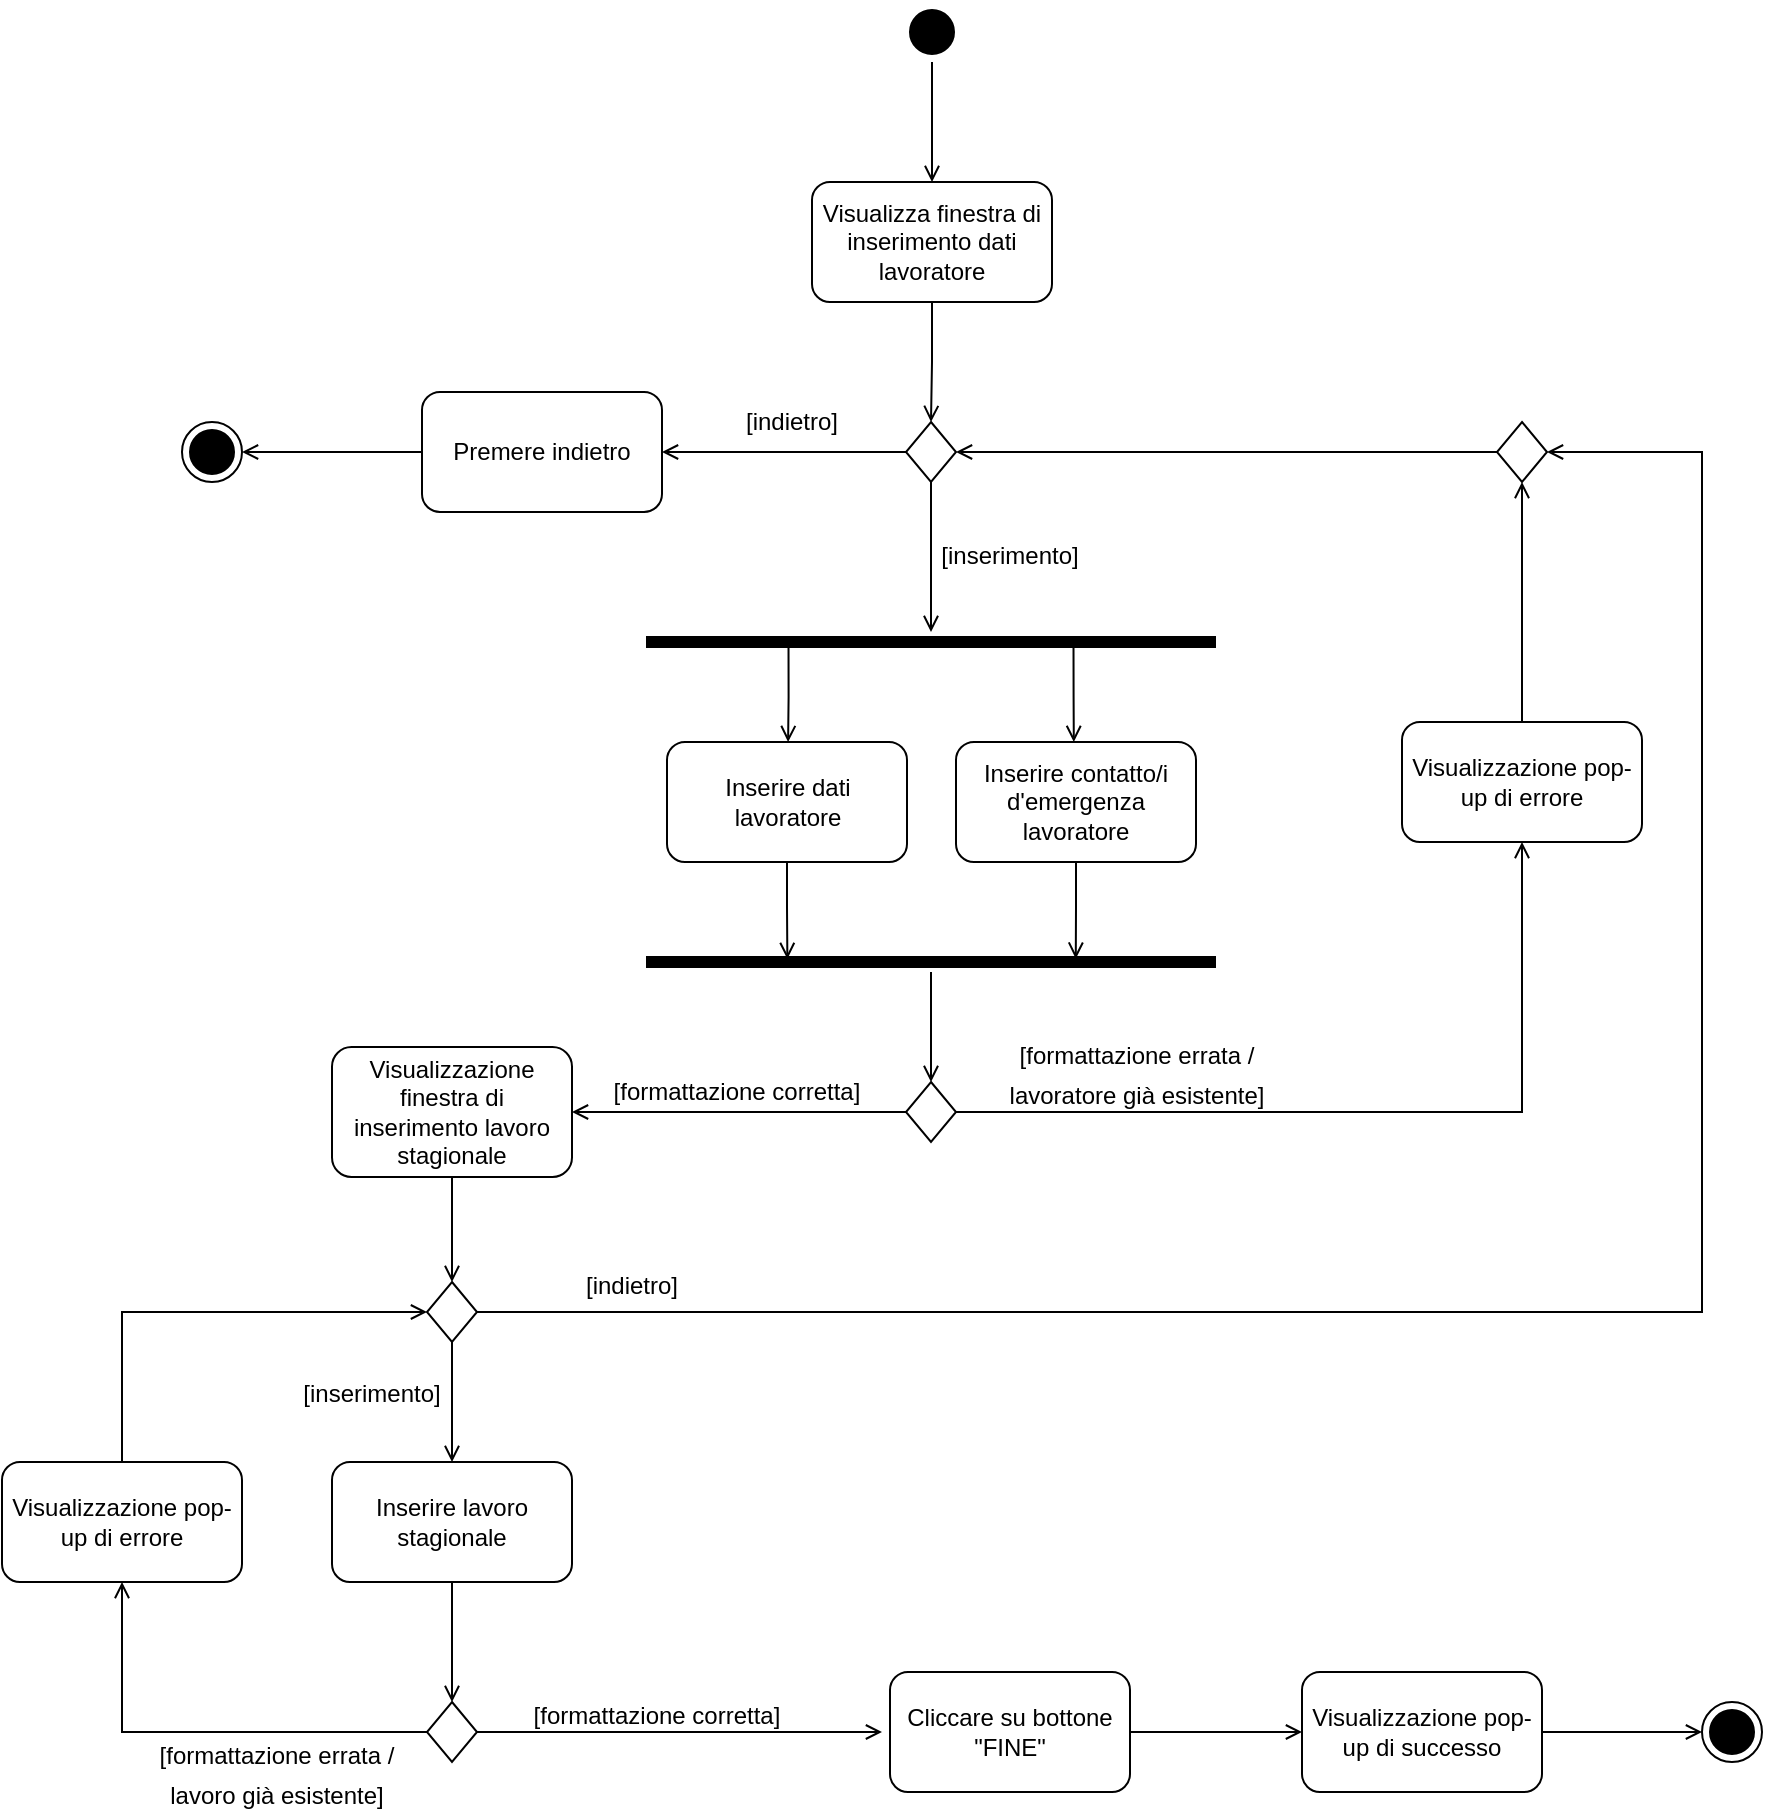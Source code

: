 <mxfile version="20.3.0" type="device"><diagram name="Lavoratore" id="e7e014a7-5840-1c2e-5031-d8a46d1fe8dd"><mxGraphModel dx="1673" dy="1018" grid="1" gridSize="10" guides="1" tooltips="1" connect="1" arrows="1" fold="1" page="1" pageScale="1" pageWidth="1169" pageHeight="826" background="none" math="0" shadow="0"><root><mxCell id="0"/><mxCell id="1" parent="0"/><mxCell id="K04s2LDV3Gz3X2OESUtj-1" style="edgeStyle=orthogonalEdgeStyle;rounded=0;orthogonalLoop=1;jettySize=auto;html=1;entryX=0.5;entryY=0;entryDx=0;entryDy=0;endArrow=open;endFill=0;" parent="1" source="0w8T6ohhK3N6b9-U__1p-41" target="H7d0T3hifoFVgcISlSvv-6" edge="1"><mxGeometry relative="1" as="geometry"/></mxCell><mxCell id="0w8T6ohhK3N6b9-U__1p-41" value="" style="ellipse;html=1;shape=startState;fillColor=#000000;strokeColor=#000000;" parent="1" vertex="1"><mxGeometry x="570" width="30" height="30" as="geometry"/></mxCell><mxCell id="0w8T6ohhK3N6b9-U__1p-46" style="edgeStyle=orthogonalEdgeStyle;rounded=0;orthogonalLoop=1;jettySize=auto;html=1;strokeColor=#000000;endArrow=open;endFill=0;exitX=0;exitY=0.5;exitDx=0;exitDy=0;entryX=1;entryY=0.5;entryDx=0;entryDy=0;" parent="1" source="H7d0T3hifoFVgcISlSvv-7" target="0w8T6ohhK3N6b9-U__1p-47" edge="1"><mxGeometry relative="1" as="geometry"><mxPoint x="485" y="225" as="targetPoint"/><mxPoint x="570" y="225" as="sourcePoint"/></mxGeometry></mxCell><mxCell id="H7d0T3hifoFVgcISlSvv-10" style="edgeStyle=orthogonalEdgeStyle;rounded=0;orthogonalLoop=1;jettySize=auto;html=1;entryX=1;entryY=0.5;entryDx=0;entryDy=0;endArrow=open;endFill=0;" parent="1" source="0w8T6ohhK3N6b9-U__1p-47" target="0w8T6ohhK3N6b9-U__1p-49" edge="1"><mxGeometry relative="1" as="geometry"/></mxCell><mxCell id="0w8T6ohhK3N6b9-U__1p-47" value="Premere indietro" style="rounded=1;whiteSpace=wrap;html=1;strokeColor=#000000;" parent="1" vertex="1"><mxGeometry x="330" y="195" width="120" height="60" as="geometry"/></mxCell><mxCell id="0w8T6ohhK3N6b9-U__1p-49" value="" style="ellipse;html=1;shape=endState;fillColor=#000000;strokeColor=#000000;" parent="1" vertex="1"><mxGeometry x="210" y="210" width="30" height="30" as="geometry"/></mxCell><mxCell id="0w8T6ohhK3N6b9-U__1p-51" value="&lt;font style=&quot;font-size: 12px;&quot;&gt;[indietro]&lt;/font&gt;" style="text;html=1;strokeColor=none;fillColor=none;align=center;verticalAlign=middle;whiteSpace=wrap;rounded=0;fontSize=16;" parent="1" vertex="1"><mxGeometry x="490" y="195" width="50" height="25" as="geometry"/></mxCell><mxCell id="0w8T6ohhK3N6b9-U__1p-54" value="&lt;font style=&quot;font-size: 12px;&quot;&gt;[inserimento]&lt;/font&gt;" style="text;html=1;strokeColor=none;fillColor=none;align=center;verticalAlign=middle;whiteSpace=wrap;rounded=0;fontSize=16;" parent="1" vertex="1"><mxGeometry x="585" y="260" width="77.5" height="30" as="geometry"/></mxCell><mxCell id="H7d0T3hifoFVgcISlSvv-8" style="edgeStyle=orthogonalEdgeStyle;rounded=0;orthogonalLoop=1;jettySize=auto;html=1;entryX=0.5;entryY=0;entryDx=0;entryDy=0;endArrow=open;endFill=0;" parent="1" source="H7d0T3hifoFVgcISlSvv-6" target="H7d0T3hifoFVgcISlSvv-7" edge="1"><mxGeometry relative="1" as="geometry"/></mxCell><mxCell id="H7d0T3hifoFVgcISlSvv-6" value="Visualizza finestra di inserimento dati lavoratore" style="rounded=1;whiteSpace=wrap;html=1;strokeColor=#000000;" parent="1" vertex="1"><mxGeometry x="525" y="90" width="120" height="60" as="geometry"/></mxCell><mxCell id="H7d0T3hifoFVgcISlSvv-11" style="edgeStyle=orthogonalEdgeStyle;rounded=0;orthogonalLoop=1;jettySize=auto;html=1;endArrow=open;endFill=0;" parent="1" source="H7d0T3hifoFVgcISlSvv-7" target="H7d0T3hifoFVgcISlSvv-13" edge="1"><mxGeometry relative="1" as="geometry"><mxPoint x="584.5" y="320" as="targetPoint"/></mxGeometry></mxCell><mxCell id="H7d0T3hifoFVgcISlSvv-7" value="" style="rhombus;whiteSpace=wrap;html=1;strokeWidth=1;rounded=0;" parent="1" vertex="1"><mxGeometry x="572" y="210" width="25" height="30" as="geometry"/></mxCell><mxCell id="H7d0T3hifoFVgcISlSvv-27" style="edgeStyle=orthogonalEdgeStyle;rounded=0;orthogonalLoop=1;jettySize=auto;html=1;exitX=0.25;exitY=0.5;exitDx=0;exitDy=0;exitPerimeter=0;endArrow=open;endFill=0;" parent="1" source="H7d0T3hifoFVgcISlSvv-13" edge="1"><mxGeometry relative="1" as="geometry"><mxPoint x="513.048" y="370" as="targetPoint"/></mxGeometry></mxCell><mxCell id="H7d0T3hifoFVgcISlSvv-28" style="edgeStyle=orthogonalEdgeStyle;rounded=0;orthogonalLoop=1;jettySize=auto;html=1;exitX=0.75;exitY=0.5;exitDx=0;exitDy=0;exitPerimeter=0;endArrow=open;endFill=0;" parent="1" source="H7d0T3hifoFVgcISlSvv-13" edge="1"><mxGeometry relative="1" as="geometry"><mxPoint x="655.905" y="370" as="targetPoint"/></mxGeometry></mxCell><mxCell id="H7d0T3hifoFVgcISlSvv-13" value="" style="shape=line;html=1;strokeWidth=6;strokeColor=#000000;" parent="1" vertex="1"><mxGeometry x="442" y="315" width="285" height="10" as="geometry"/></mxCell><mxCell id="H7d0T3hifoFVgcISlSvv-29" style="edgeStyle=orthogonalEdgeStyle;rounded=0;orthogonalLoop=1;jettySize=auto;html=1;endArrow=open;endFill=0;entryX=0.248;entryY=0.35;entryDx=0;entryDy=0;entryPerimeter=0;" parent="1" source="H7d0T3hifoFVgcISlSvv-21" target="H7d0T3hifoFVgcISlSvv-31" edge="1"><mxGeometry relative="1" as="geometry"><mxPoint x="512.5" y="480" as="targetPoint"/></mxGeometry></mxCell><mxCell id="H7d0T3hifoFVgcISlSvv-21" value="Inserire dati lavoratore" style="rounded=1;whiteSpace=wrap;html=1;" parent="1" vertex="1"><mxGeometry x="452.5" y="370" width="120" height="60" as="geometry"/></mxCell><mxCell id="H7d0T3hifoFVgcISlSvv-30" style="edgeStyle=orthogonalEdgeStyle;rounded=0;orthogonalLoop=1;jettySize=auto;html=1;endArrow=open;endFill=0;entryX=0.754;entryY=0.332;entryDx=0;entryDy=0;entryPerimeter=0;" parent="1" source="H7d0T3hifoFVgcISlSvv-25" target="H7d0T3hifoFVgcISlSvv-31" edge="1"><mxGeometry relative="1" as="geometry"><mxPoint x="657" y="480" as="targetPoint"/></mxGeometry></mxCell><mxCell id="H7d0T3hifoFVgcISlSvv-25" value="Inserire contatto/i d'emergenza lavoratore" style="rounded=1;whiteSpace=wrap;html=1;" parent="1" vertex="1"><mxGeometry x="597" y="370" width="120" height="60" as="geometry"/></mxCell><mxCell id="H7d0T3hifoFVgcISlSvv-40" style="edgeStyle=orthogonalEdgeStyle;rounded=0;orthogonalLoop=1;jettySize=auto;html=1;entryX=0.5;entryY=0;entryDx=0;entryDy=0;endArrow=open;endFill=0;" parent="1" source="H7d0T3hifoFVgcISlSvv-31" target="H7d0T3hifoFVgcISlSvv-39" edge="1"><mxGeometry relative="1" as="geometry"/></mxCell><mxCell id="H7d0T3hifoFVgcISlSvv-31" value="" style="shape=line;html=1;strokeWidth=6;strokeColor=#000000;" parent="1" vertex="1"><mxGeometry x="442" y="475" width="285" height="10" as="geometry"/></mxCell><mxCell id="H7d0T3hifoFVgcISlSvv-62" style="edgeStyle=orthogonalEdgeStyle;rounded=0;orthogonalLoop=1;jettySize=auto;html=1;entryX=0.5;entryY=0;entryDx=0;entryDy=0;endArrow=open;endFill=0;" parent="1" source="H7d0T3hifoFVgcISlSvv-34" target="H7d0T3hifoFVgcISlSvv-47" edge="1"><mxGeometry relative="1" as="geometry"/></mxCell><mxCell id="H7d0T3hifoFVgcISlSvv-34" value="Visualizzazione finestra di&lt;br&gt;inserimento lavoro stagionale" style="rounded=1;whiteSpace=wrap;html=1;strokeColor=#000000;" parent="1" vertex="1"><mxGeometry x="285" y="522.5" width="120" height="65" as="geometry"/></mxCell><mxCell id="H7d0T3hifoFVgcISlSvv-61" style="edgeStyle=orthogonalEdgeStyle;rounded=0;orthogonalLoop=1;jettySize=auto;html=1;entryX=1;entryY=0.5;entryDx=0;entryDy=0;endArrow=open;endFill=0;" parent="1" source="H7d0T3hifoFVgcISlSvv-39" edge="1"><mxGeometry relative="1" as="geometry"><mxPoint x="405.0" y="555" as="targetPoint"/></mxGeometry></mxCell><mxCell id="H7d0T3hifoFVgcISlSvv-39" value="" style="rhombus;whiteSpace=wrap;html=1;strokeWidth=1;rounded=0;" parent="1" vertex="1"><mxGeometry x="572" y="540" width="25" height="30" as="geometry"/></mxCell><mxCell id="H7d0T3hifoFVgcISlSvv-42" value="&lt;font style=&quot;font-size: 12px;&quot;&gt;[formattazione corretta]&lt;/font&gt;" style="text;html=1;strokeColor=none;fillColor=none;align=center;verticalAlign=middle;whiteSpace=wrap;rounded=0;fontSize=16;" parent="1" vertex="1"><mxGeometry x="420" y="528" width="135" height="30" as="geometry"/></mxCell><mxCell id="H7d0T3hifoFVgcISlSvv-43" value="&lt;font style=&quot;font-size: 12px;&quot;&gt;[formattazione errata / lavoratore già esistente]&lt;/font&gt;" style="text;html=1;strokeColor=none;fillColor=none;align=center;verticalAlign=middle;whiteSpace=wrap;rounded=0;fontSize=16;" parent="1" vertex="1"><mxGeometry x="620" y="519.5" width="135" height="30" as="geometry"/></mxCell><mxCell id="XQZGYMv02PKPTV7fSbWh-3" style="edgeStyle=orthogonalEdgeStyle;rounded=0;orthogonalLoop=1;jettySize=auto;html=1;entryX=0.5;entryY=1;entryDx=0;entryDy=0;endArrow=open;endFill=0;" edge="1" parent="1" source="H7d0T3hifoFVgcISlSvv-45" target="XQZGYMv02PKPTV7fSbWh-1"><mxGeometry relative="1" as="geometry"/></mxCell><mxCell id="H7d0T3hifoFVgcISlSvv-45" value="Visualizzazione pop-up di errore" style="rounded=1;whiteSpace=wrap;html=1;strokeColor=#000000;" parent="1" vertex="1"><mxGeometry x="820" y="360" width="120" height="60" as="geometry"/></mxCell><mxCell id="H7d0T3hifoFVgcISlSvv-46" value="" style="edgeStyle=orthogonalEdgeStyle;rounded=0;orthogonalLoop=1;jettySize=auto;html=1;entryX=0.5;entryY=1;entryDx=0;entryDy=0;endArrow=open;endFill=0;" parent="1" source="H7d0T3hifoFVgcISlSvv-39" target="H7d0T3hifoFVgcISlSvv-45" edge="1"><mxGeometry relative="1" as="geometry"><mxPoint x="597" y="555" as="sourcePoint"/><mxPoint x="597" y="225" as="targetPoint"/><Array as="points"><mxPoint x="880" y="555"/></Array></mxGeometry></mxCell><mxCell id="H7d0T3hifoFVgcISlSvv-63" style="edgeStyle=orthogonalEdgeStyle;rounded=0;orthogonalLoop=1;jettySize=auto;html=1;entryX=0.5;entryY=0;entryDx=0;entryDy=0;endArrow=open;endFill=0;" parent="1" source="H7d0T3hifoFVgcISlSvv-47" target="H7d0T3hifoFVgcISlSvv-52" edge="1"><mxGeometry relative="1" as="geometry"/></mxCell><mxCell id="XQZGYMv02PKPTV7fSbWh-2" style="edgeStyle=orthogonalEdgeStyle;rounded=0;orthogonalLoop=1;jettySize=auto;html=1;entryX=1;entryY=0.5;entryDx=0;entryDy=0;endArrow=open;endFill=0;" edge="1" parent="1" source="H7d0T3hifoFVgcISlSvv-47" target="XQZGYMv02PKPTV7fSbWh-1"><mxGeometry relative="1" as="geometry"><Array as="points"><mxPoint x="970" y="655"/><mxPoint x="970" y="225"/></Array></mxGeometry></mxCell><mxCell id="H7d0T3hifoFVgcISlSvv-47" value="" style="rhombus;whiteSpace=wrap;html=1;strokeWidth=1;rounded=0;" parent="1" vertex="1"><mxGeometry x="332.5" y="640" width="25" height="30" as="geometry"/></mxCell><mxCell id="H7d0T3hifoFVgcISlSvv-50" value="&lt;font style=&quot;font-size: 12px;&quot;&gt;[indietro]&lt;/font&gt;" style="text;html=1;strokeColor=none;fillColor=none;align=center;verticalAlign=middle;whiteSpace=wrap;rounded=0;fontSize=16;" parent="1" vertex="1"><mxGeometry x="405" y="620" width="60" height="40" as="geometry"/></mxCell><mxCell id="H7d0T3hifoFVgcISlSvv-64" style="edgeStyle=orthogonalEdgeStyle;rounded=0;orthogonalLoop=1;jettySize=auto;html=1;entryX=0.5;entryY=0;entryDx=0;entryDy=0;endArrow=open;endFill=0;" parent="1" source="H7d0T3hifoFVgcISlSvv-52" target="H7d0T3hifoFVgcISlSvv-58" edge="1"><mxGeometry relative="1" as="geometry"/></mxCell><mxCell id="H7d0T3hifoFVgcISlSvv-52" value="Inserire lavoro stagionale" style="rounded=1;whiteSpace=wrap;html=1;strokeColor=#000000;" parent="1" vertex="1"><mxGeometry x="285" y="730" width="120" height="60" as="geometry"/></mxCell><mxCell id="H7d0T3hifoFVgcISlSvv-56" value="&lt;font style=&quot;font-size: 12px;&quot;&gt;[inserimento]&lt;/font&gt;" style="text;html=1;strokeColor=none;fillColor=none;align=center;verticalAlign=middle;whiteSpace=wrap;rounded=0;fontSize=16;" parent="1" vertex="1"><mxGeometry x="270" y="673.5" width="70" height="40" as="geometry"/></mxCell><mxCell id="H7d0T3hifoFVgcISlSvv-65" style="edgeStyle=orthogonalEdgeStyle;rounded=0;orthogonalLoop=1;jettySize=auto;html=1;entryX=0;entryY=0.5;entryDx=0;entryDy=0;endArrow=open;endFill=0;startArrow=none;" parent="1" source="H7d0T3hifoFVgcISlSvv-66" target="H7d0T3hifoFVgcISlSvv-47" edge="1"><mxGeometry relative="1" as="geometry"><Array as="points"><mxPoint x="180" y="655"/></Array></mxGeometry></mxCell><mxCell id="H7d0T3hifoFVgcISlSvv-69" style="edgeStyle=orthogonalEdgeStyle;rounded=0;orthogonalLoop=1;jettySize=auto;html=1;endArrow=open;endFill=0;" parent="1" source="H7d0T3hifoFVgcISlSvv-58" edge="1"><mxGeometry relative="1" as="geometry"><mxPoint x="560" y="865" as="targetPoint"/></mxGeometry></mxCell><mxCell id="H7d0T3hifoFVgcISlSvv-58" value="" style="rhombus;whiteSpace=wrap;html=1;strokeWidth=1;rounded=0;" parent="1" vertex="1"><mxGeometry x="332.5" y="850" width="25" height="30" as="geometry"/></mxCell><mxCell id="H7d0T3hifoFVgcISlSvv-66" value="Visualizzazione pop-up di errore" style="rounded=1;whiteSpace=wrap;html=1;strokeColor=#000000;" parent="1" vertex="1"><mxGeometry x="120" y="730" width="120" height="60" as="geometry"/></mxCell><mxCell id="H7d0T3hifoFVgcISlSvv-67" value="" style="edgeStyle=orthogonalEdgeStyle;rounded=0;orthogonalLoop=1;jettySize=auto;html=1;entryX=0.5;entryY=1;entryDx=0;entryDy=0;endArrow=open;endFill=0;" parent="1" source="H7d0T3hifoFVgcISlSvv-58" target="H7d0T3hifoFVgcISlSvv-66" edge="1"><mxGeometry relative="1" as="geometry"><mxPoint x="332.5" y="865" as="sourcePoint"/><mxPoint x="332.5" y="655" as="targetPoint"/><Array as="points"><mxPoint x="180" y="865"/></Array></mxGeometry></mxCell><mxCell id="H7d0T3hifoFVgcISlSvv-68" value="&lt;font style=&quot;font-size: 12px;&quot;&gt;[formattazione errata / lavoro già esistente]&lt;/font&gt;" style="text;html=1;strokeColor=none;fillColor=none;align=center;verticalAlign=middle;whiteSpace=wrap;rounded=0;fontSize=16;" parent="1" vertex="1"><mxGeometry x="190" y="870" width="135" height="30" as="geometry"/></mxCell><mxCell id="H7d0T3hifoFVgcISlSvv-70" value="&lt;font style=&quot;font-size: 12px;&quot;&gt;[formattazione corretta]&lt;/font&gt;" style="text;html=1;strokeColor=none;fillColor=none;align=center;verticalAlign=middle;whiteSpace=wrap;rounded=0;fontSize=16;" parent="1" vertex="1"><mxGeometry x="380" y="840" width="135" height="30" as="geometry"/></mxCell><mxCell id="H7d0T3hifoFVgcISlSvv-72" style="edgeStyle=orthogonalEdgeStyle;rounded=0;orthogonalLoop=1;jettySize=auto;html=1;endArrow=open;endFill=0;entryX=0;entryY=0.5;entryDx=0;entryDy=0;" parent="1" source="H7d0T3hifoFVgcISlSvv-71" target="H7d0T3hifoFVgcISlSvv-73" edge="1"><mxGeometry relative="1" as="geometry"><mxPoint x="790" y="865" as="targetPoint"/></mxGeometry></mxCell><mxCell id="H7d0T3hifoFVgcISlSvv-71" value="Cliccare su bottone &quot;FINE&quot;" style="rounded=1;whiteSpace=wrap;html=1;strokeColor=#000000;" parent="1" vertex="1"><mxGeometry x="564" y="835" width="120" height="60" as="geometry"/></mxCell><mxCell id="H7d0T3hifoFVgcISlSvv-75" style="edgeStyle=orthogonalEdgeStyle;rounded=0;orthogonalLoop=1;jettySize=auto;html=1;entryX=0;entryY=0.5;entryDx=0;entryDy=0;endArrow=open;endFill=0;" parent="1" source="H7d0T3hifoFVgcISlSvv-73" target="H7d0T3hifoFVgcISlSvv-74" edge="1"><mxGeometry relative="1" as="geometry"/></mxCell><mxCell id="H7d0T3hifoFVgcISlSvv-73" value="Visualizzazione pop-up di successo" style="rounded=1;whiteSpace=wrap;html=1;strokeColor=#000000;" parent="1" vertex="1"><mxGeometry x="770" y="835" width="120" height="60" as="geometry"/></mxCell><mxCell id="H7d0T3hifoFVgcISlSvv-74" value="" style="ellipse;html=1;shape=endState;fillColor=#000000;strokeColor=#000000;" parent="1" vertex="1"><mxGeometry x="970" y="850" width="30" height="30" as="geometry"/></mxCell><mxCell id="XQZGYMv02PKPTV7fSbWh-4" style="edgeStyle=orthogonalEdgeStyle;rounded=0;orthogonalLoop=1;jettySize=auto;html=1;entryX=1;entryY=0.5;entryDx=0;entryDy=0;endArrow=open;endFill=0;" edge="1" parent="1" source="XQZGYMv02PKPTV7fSbWh-1" target="H7d0T3hifoFVgcISlSvv-7"><mxGeometry relative="1" as="geometry"/></mxCell><mxCell id="XQZGYMv02PKPTV7fSbWh-1" value="" style="rhombus;whiteSpace=wrap;html=1;strokeWidth=1;rounded=0;" vertex="1" parent="1"><mxGeometry x="867.5" y="210" width="25" height="30" as="geometry"/></mxCell></root></mxGraphModel></diagram></mxfile>